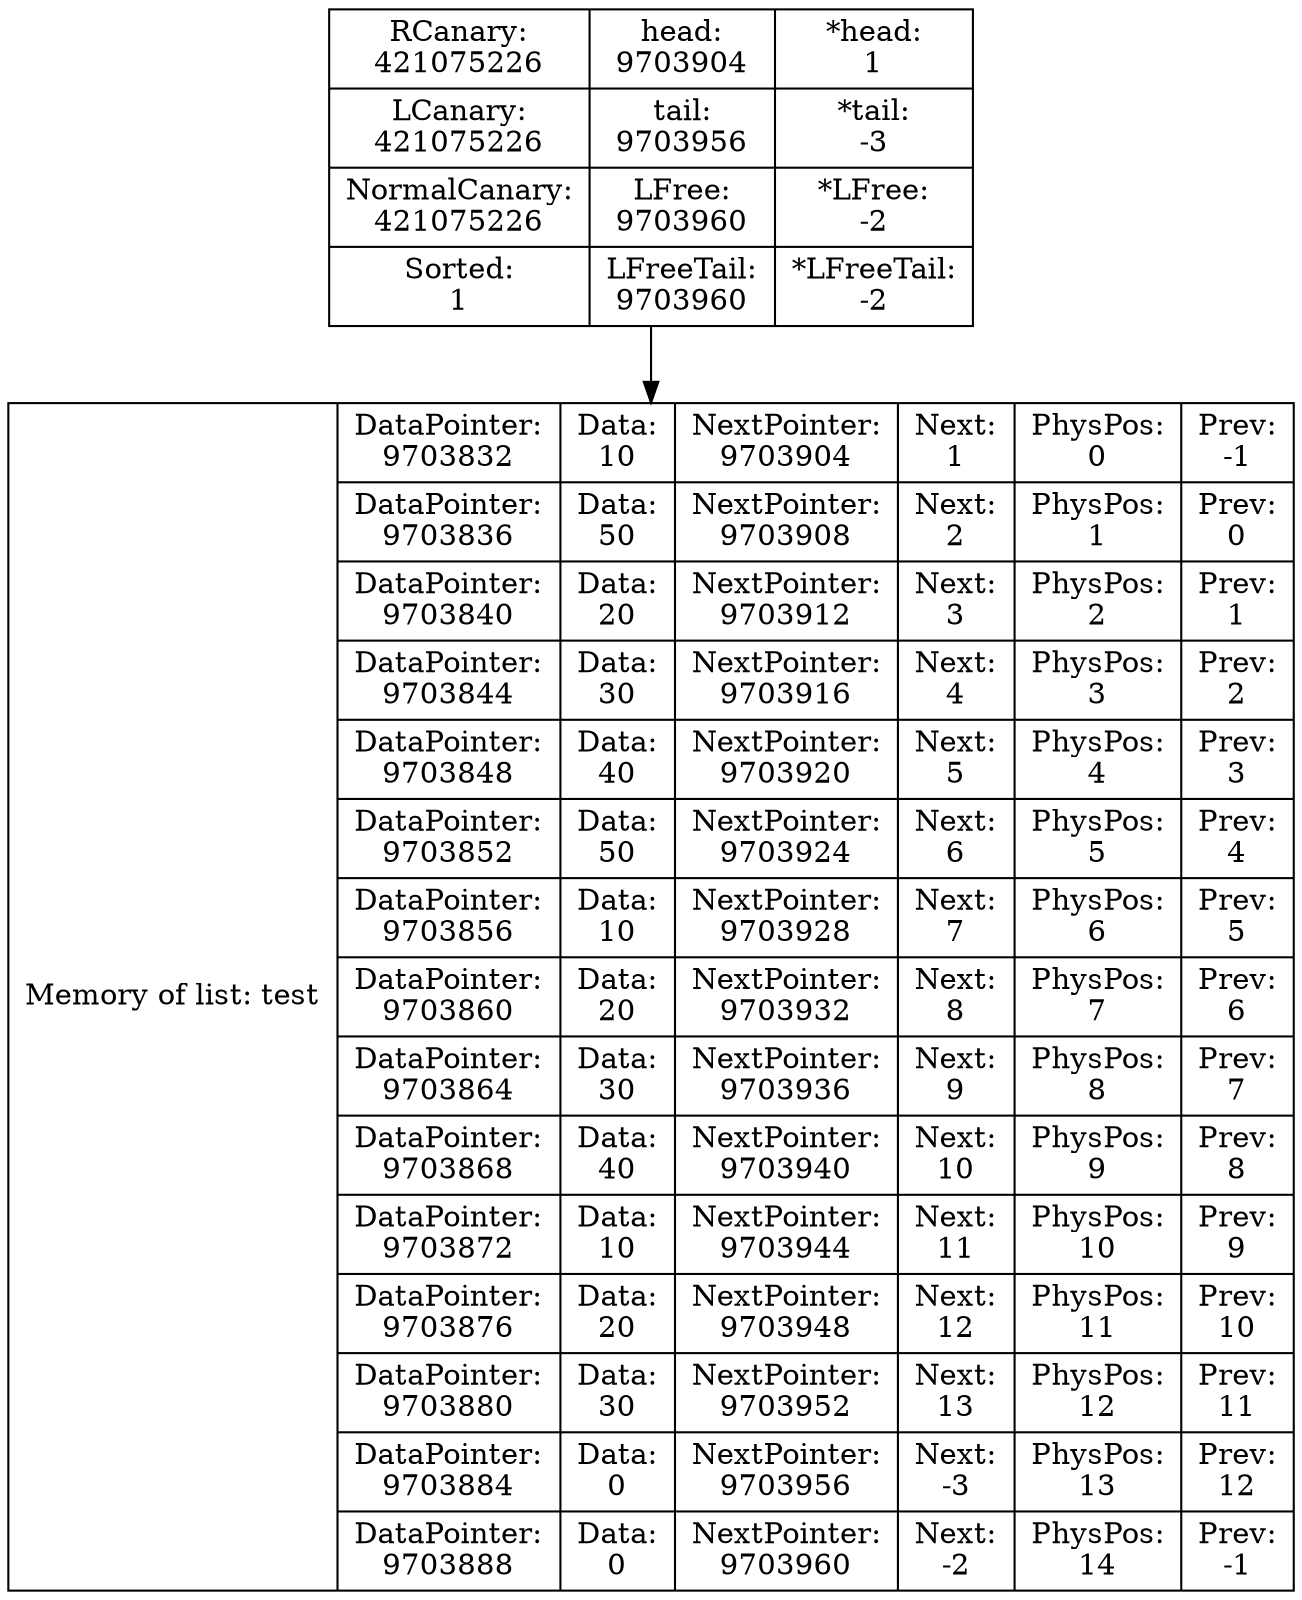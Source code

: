 digraph G{
data [shape=record,label="{Memory of list: test} | {{DataPointer:\n9703832 | Data:\n10 | NextPointer:\n9703904 | Next:\n1 | PhysPos:\n0 | Prev:\n-1}
| {DataPointer:\n9703836 | Data:\n50 | NextPointer:\n9703908 | Next:\n2 | PhysPos:\n1 | Prev:\n0}
| {DataPointer:\n9703840 | Data:\n20 | NextPointer:\n9703912 | Next:\n3 | PhysPos:\n2 | Prev:\n1}
| {DataPointer:\n9703844 | Data:\n30 | NextPointer:\n9703916 | Next:\n4 | PhysPos:\n3 | Prev:\n2}
| {DataPointer:\n9703848 | Data:\n40 | NextPointer:\n9703920 | Next:\n5 | PhysPos:\n4 | Prev:\n3}
| {DataPointer:\n9703852 | Data:\n50 | NextPointer:\n9703924 | Next:\n6 | PhysPos:\n5 | Prev:\n4}
| {DataPointer:\n9703856 | Data:\n10 | NextPointer:\n9703928 | Next:\n7 | PhysPos:\n6 | Prev:\n5}
| {DataPointer:\n9703860 | Data:\n20 | NextPointer:\n9703932 | Next:\n8 | PhysPos:\n7 | Prev:\n6}
| {DataPointer:\n9703864 | Data:\n30 | NextPointer:\n9703936 | Next:\n9 | PhysPos:\n8 | Prev:\n7}
| {DataPointer:\n9703868 | Data:\n40 | NextPointer:\n9703940 | Next:\n10 | PhysPos:\n9 | Prev:\n8}
| {DataPointer:\n9703872 | Data:\n10 | NextPointer:\n9703944 | Next:\n11 | PhysPos:\n10 | Prev:\n9}
| {DataPointer:\n9703876 | Data:\n20 | NextPointer:\n9703948 | Next:\n12 | PhysPos:\n11 | Prev:\n10}
| {DataPointer:\n9703880 | Data:\n30 | NextPointer:\n9703952 | Next:\n13 | PhysPos:\n12 | Prev:\n11}
| {DataPointer:\n9703884 | Data:\n0 | NextPointer:\n9703956 | Next:\n-3 | PhysPos:\n13 | Prev:\n12}
| {DataPointer:\n9703888 | Data:\n0 | NextPointer:\n9703960 | Next:\n-2 | PhysPos:\n14 | Prev:\n-1}
}"];
Shild [shape=record,label="{ RCanary:\n421075226 | LCanary:\n421075226  | NormalCanary:\n421075226 | Sorted:\n1 } | { head:\n9703904 | tail:\n9703956 | LFree:\n9703960 | LFreeTail:\n9703960} | { *head:\n1 | *tail:\n-3 | *LFree:\n-2 | *LFreeTail:\n-2}"];
Shild->data
}
